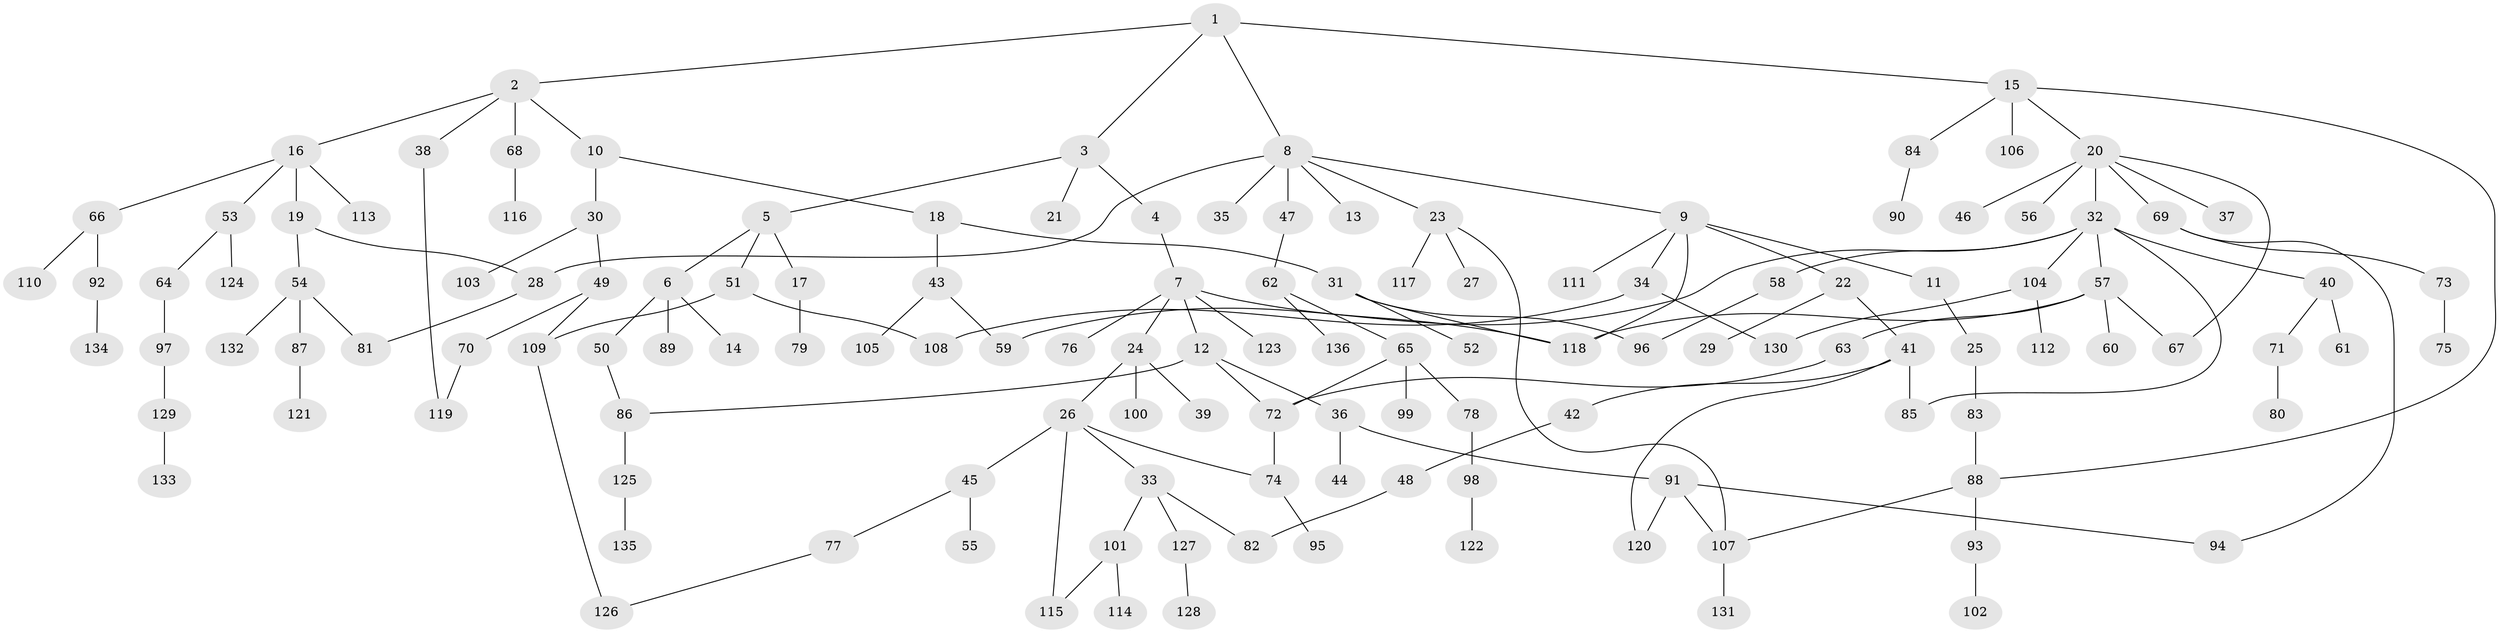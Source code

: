 // coarse degree distribution, {4: 0.1368421052631579, 2: 0.30526315789473685, 1: 0.43157894736842106, 14: 0.021052631578947368, 3: 0.06315789473684211, 5: 0.021052631578947368, 11: 0.010526315789473684, 8: 0.010526315789473684}
// Generated by graph-tools (version 1.1) at 2025/45/03/04/25 21:45:23]
// undirected, 136 vertices, 160 edges
graph export_dot {
graph [start="1"]
  node [color=gray90,style=filled];
  1;
  2;
  3;
  4;
  5;
  6;
  7;
  8;
  9;
  10;
  11;
  12;
  13;
  14;
  15;
  16;
  17;
  18;
  19;
  20;
  21;
  22;
  23;
  24;
  25;
  26;
  27;
  28;
  29;
  30;
  31;
  32;
  33;
  34;
  35;
  36;
  37;
  38;
  39;
  40;
  41;
  42;
  43;
  44;
  45;
  46;
  47;
  48;
  49;
  50;
  51;
  52;
  53;
  54;
  55;
  56;
  57;
  58;
  59;
  60;
  61;
  62;
  63;
  64;
  65;
  66;
  67;
  68;
  69;
  70;
  71;
  72;
  73;
  74;
  75;
  76;
  77;
  78;
  79;
  80;
  81;
  82;
  83;
  84;
  85;
  86;
  87;
  88;
  89;
  90;
  91;
  92;
  93;
  94;
  95;
  96;
  97;
  98;
  99;
  100;
  101;
  102;
  103;
  104;
  105;
  106;
  107;
  108;
  109;
  110;
  111;
  112;
  113;
  114;
  115;
  116;
  117;
  118;
  119;
  120;
  121;
  122;
  123;
  124;
  125;
  126;
  127;
  128;
  129;
  130;
  131;
  132;
  133;
  134;
  135;
  136;
  1 -- 2;
  1 -- 3;
  1 -- 8;
  1 -- 15;
  2 -- 10;
  2 -- 16;
  2 -- 38;
  2 -- 68;
  3 -- 4;
  3 -- 5;
  3 -- 21;
  4 -- 7;
  5 -- 6;
  5 -- 17;
  5 -- 51;
  6 -- 14;
  6 -- 50;
  6 -- 89;
  7 -- 12;
  7 -- 24;
  7 -- 76;
  7 -- 123;
  7 -- 118;
  8 -- 9;
  8 -- 13;
  8 -- 23;
  8 -- 28;
  8 -- 35;
  8 -- 47;
  9 -- 11;
  9 -- 22;
  9 -- 34;
  9 -- 111;
  9 -- 118;
  10 -- 18;
  10 -- 30;
  11 -- 25;
  12 -- 36;
  12 -- 86;
  12 -- 72;
  15 -- 20;
  15 -- 84;
  15 -- 106;
  15 -- 88;
  16 -- 19;
  16 -- 53;
  16 -- 66;
  16 -- 113;
  17 -- 79;
  18 -- 31;
  18 -- 43;
  19 -- 54;
  19 -- 28;
  20 -- 32;
  20 -- 37;
  20 -- 46;
  20 -- 56;
  20 -- 67;
  20 -- 69;
  22 -- 29;
  22 -- 41;
  23 -- 27;
  23 -- 107;
  23 -- 117;
  24 -- 26;
  24 -- 39;
  24 -- 100;
  25 -- 83;
  26 -- 33;
  26 -- 45;
  26 -- 74;
  26 -- 115;
  28 -- 81;
  30 -- 49;
  30 -- 103;
  31 -- 52;
  31 -- 96;
  31 -- 118;
  32 -- 40;
  32 -- 57;
  32 -- 58;
  32 -- 59;
  32 -- 85;
  32 -- 104;
  33 -- 82;
  33 -- 101;
  33 -- 127;
  34 -- 130;
  34 -- 108;
  36 -- 44;
  36 -- 91;
  38 -- 119;
  40 -- 61;
  40 -- 71;
  41 -- 42;
  41 -- 120;
  41 -- 85;
  42 -- 48;
  43 -- 105;
  43 -- 59;
  45 -- 55;
  45 -- 77;
  47 -- 62;
  48 -- 82;
  49 -- 70;
  49 -- 109;
  50 -- 86;
  51 -- 108;
  51 -- 109;
  53 -- 64;
  53 -- 124;
  54 -- 87;
  54 -- 132;
  54 -- 81;
  57 -- 60;
  57 -- 63;
  57 -- 118;
  57 -- 67;
  58 -- 96;
  62 -- 65;
  62 -- 136;
  63 -- 72;
  64 -- 97;
  65 -- 72;
  65 -- 78;
  65 -- 99;
  66 -- 92;
  66 -- 110;
  68 -- 116;
  69 -- 73;
  69 -- 94;
  70 -- 119;
  71 -- 80;
  72 -- 74;
  73 -- 75;
  74 -- 95;
  77 -- 126;
  78 -- 98;
  83 -- 88;
  84 -- 90;
  86 -- 125;
  87 -- 121;
  88 -- 93;
  88 -- 107;
  91 -- 94;
  91 -- 120;
  91 -- 107;
  92 -- 134;
  93 -- 102;
  97 -- 129;
  98 -- 122;
  101 -- 114;
  101 -- 115;
  104 -- 112;
  104 -- 130;
  107 -- 131;
  109 -- 126;
  125 -- 135;
  127 -- 128;
  129 -- 133;
}
